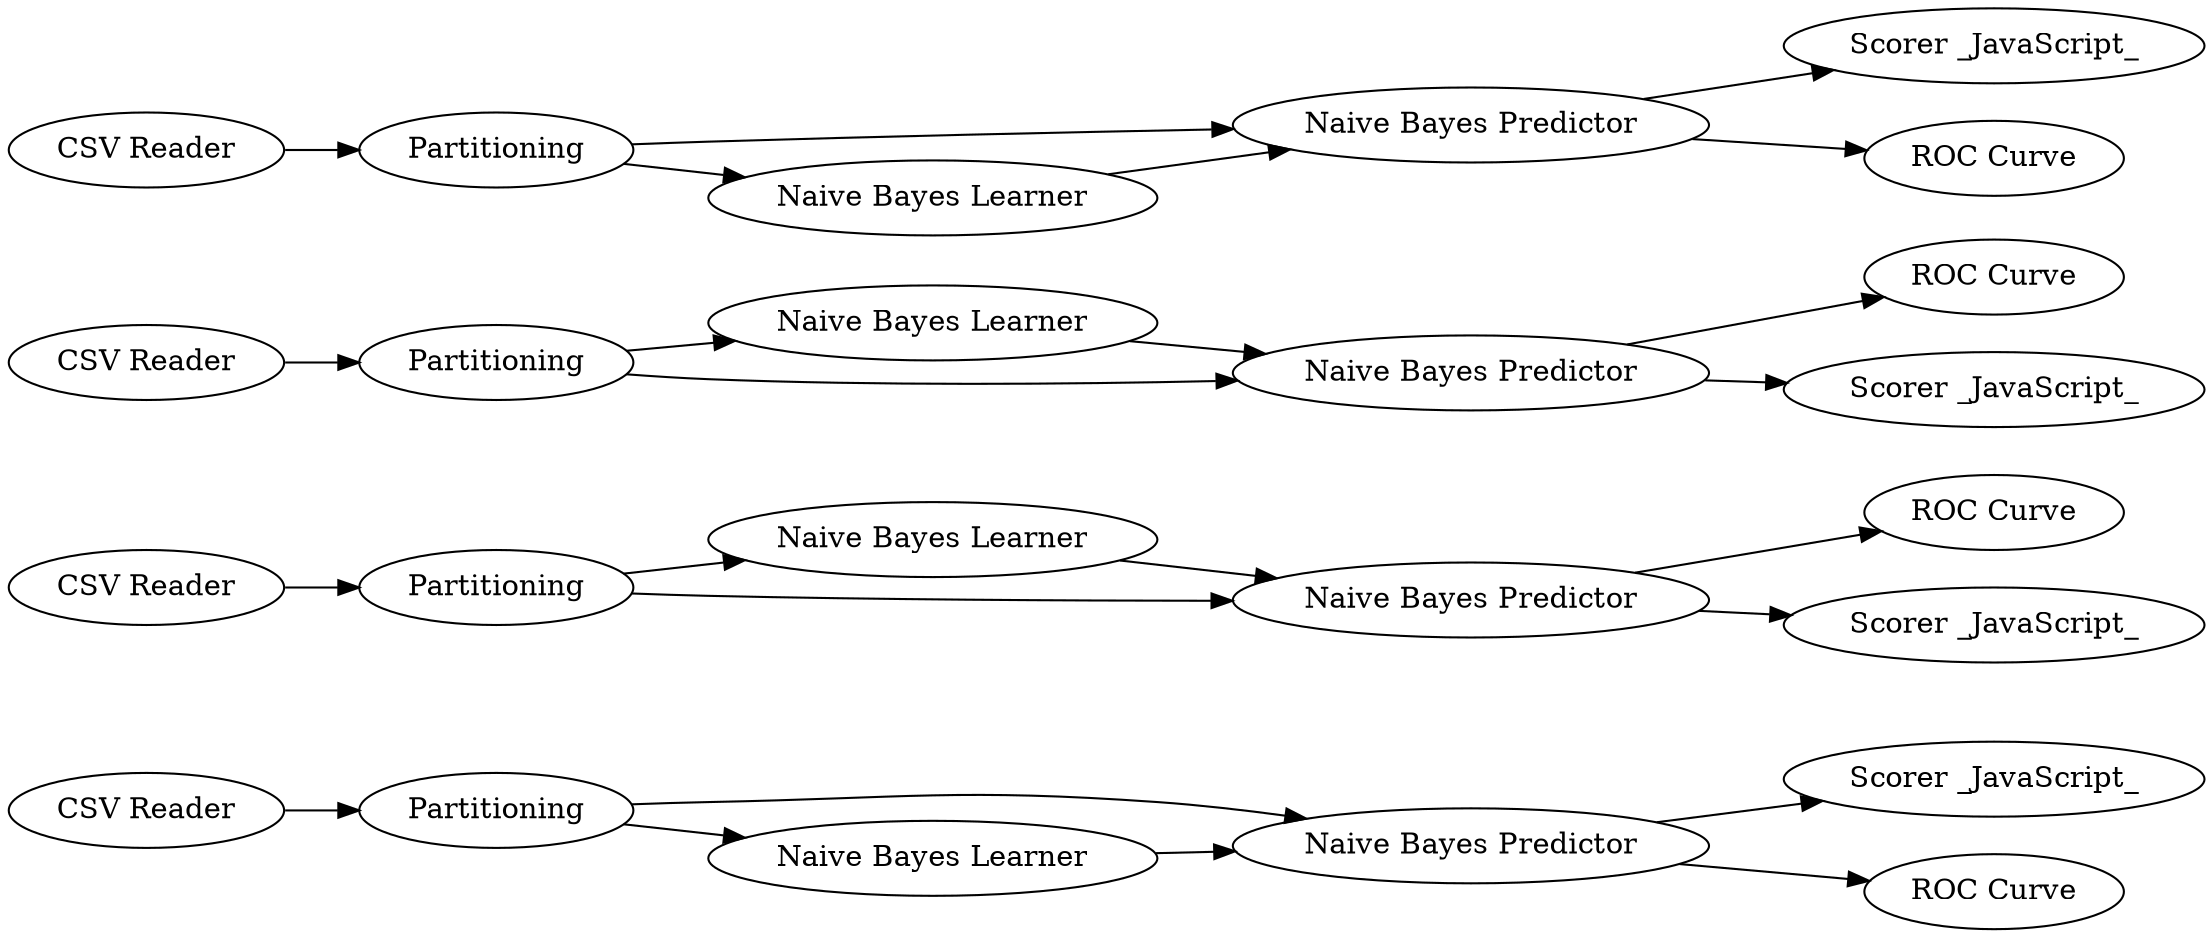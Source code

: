 digraph {
	84 -> 88
	72 -> 79
	81 -> 83
	74 -> 76
	84 -> 86
	74 -> 78
	70 -> 2
	4 -> 6
	2 -> 4
	4 -> 68
	83 -> 80
	73 -> 84
	79 -> 83
	76 -> 78
	78 -> 75
	88 -> 87
	86 -> 88
	3 -> 4
	79 -> 81
	78 -> 77
	83 -> 82
	88 -> 85
	2 -> 3
	71 -> 74
	79 [label=Partitioning]
	74 [label=Partitioning]
	3 [label="Naive Bayes Learner"]
	78 [label="Naive Bayes Predictor"]
	84 [label=Partitioning]
	6 [label="Scorer _JavaScript_"]
	75 [label="ROC Curve"]
	85 [label="ROC Curve"]
	86 [label="Naive Bayes Learner"]
	68 [label="ROC Curve"]
	87 [label="Scorer _JavaScript_"]
	72 [label="CSV Reader"]
	4 [label="Naive Bayes Predictor"]
	76 [label="Naive Bayes Learner"]
	77 [label="Scorer _JavaScript_"]
	83 [label="Naive Bayes Predictor"]
	81 [label="Naive Bayes Learner"]
	70 [label="CSV Reader"]
	82 [label="Scorer _JavaScript_"]
	71 [label="CSV Reader"]
	88 [label="Naive Bayes Predictor"]
	80 [label="ROC Curve"]
	73 [label="CSV Reader"]
	2 [label=Partitioning]
	rankdir=LR
}

